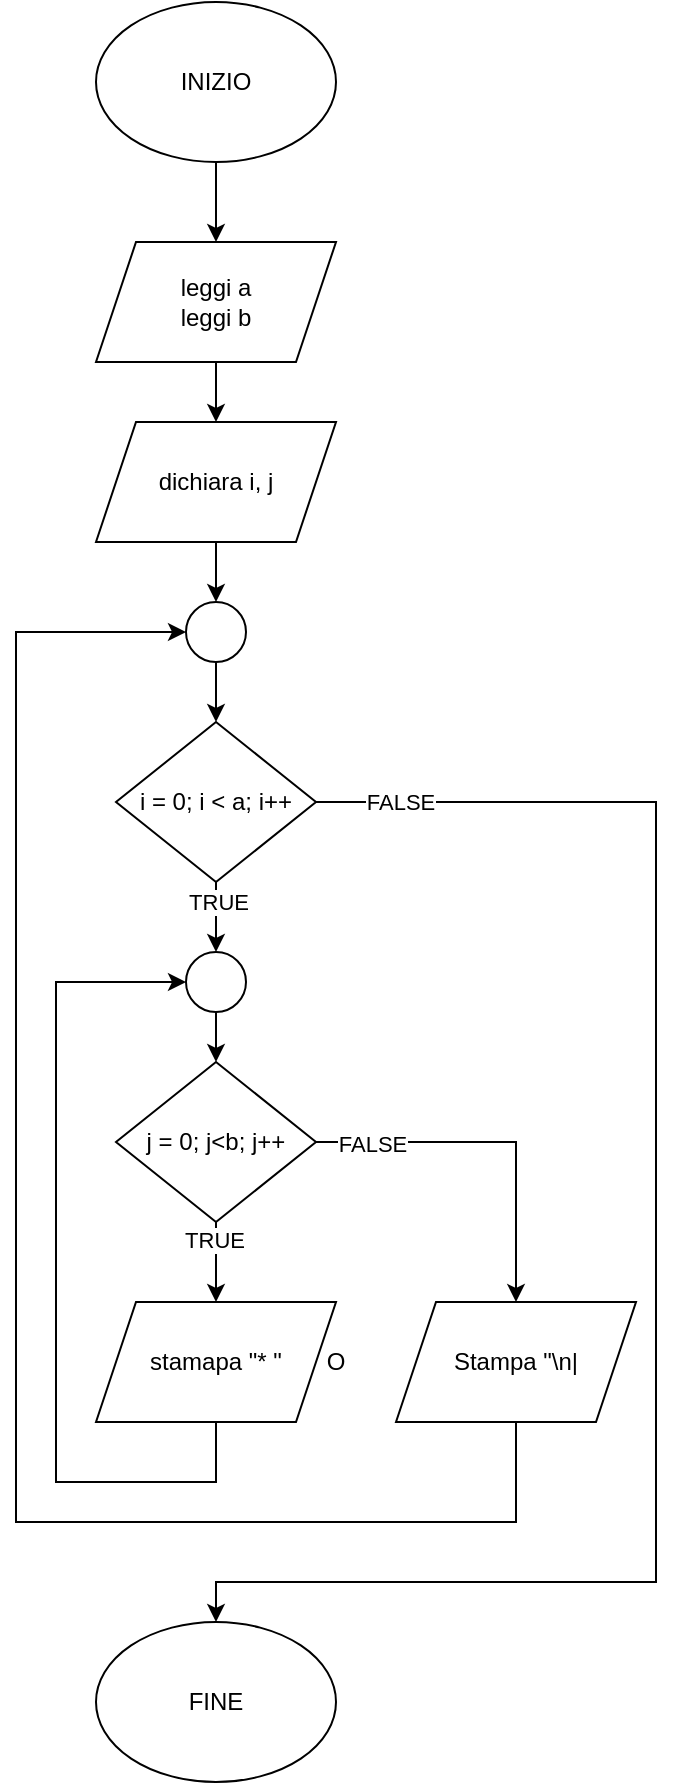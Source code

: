 <mxfile version="21.1.2" type="device">
  <diagram name="Pagina-1" id="PJWTsGCiYasOyCPQF7eu">
    <mxGraphModel dx="712" dy="835" grid="1" gridSize="10" guides="1" tooltips="1" connect="1" arrows="1" fold="1" page="1" pageScale="1" pageWidth="827" pageHeight="1169" math="0" shadow="0">
      <root>
        <mxCell id="0" />
        <mxCell id="1" parent="0" />
        <mxCell id="xtWe4X3t-OTksCVC2Hbk-1" value="INIZIO" style="ellipse;whiteSpace=wrap;html=1;" vertex="1" parent="1">
          <mxGeometry x="280" y="80" width="120" height="80" as="geometry" />
        </mxCell>
        <mxCell id="xtWe4X3t-OTksCVC2Hbk-3" value="" style="endArrow=classic;html=1;rounded=0;exitX=0.5;exitY=1;exitDx=0;exitDy=0;" edge="1" parent="1" source="xtWe4X3t-OTksCVC2Hbk-1" target="xtWe4X3t-OTksCVC2Hbk-4">
          <mxGeometry width="50" height="50" relative="1" as="geometry">
            <mxPoint x="340" y="450" as="sourcePoint" />
            <mxPoint x="340" y="220" as="targetPoint" />
          </mxGeometry>
        </mxCell>
        <mxCell id="xtWe4X3t-OTksCVC2Hbk-4" value="leggi a&lt;br&gt;leggi b" style="shape=parallelogram;perimeter=parallelogramPerimeter;whiteSpace=wrap;html=1;fixedSize=1;" vertex="1" parent="1">
          <mxGeometry x="280" y="200" width="120" height="60" as="geometry" />
        </mxCell>
        <mxCell id="xtWe4X3t-OTksCVC2Hbk-5" value="" style="endArrow=classic;html=1;rounded=0;exitX=0.5;exitY=1;exitDx=0;exitDy=0;entryX=0.5;entryY=0;entryDx=0;entryDy=0;" edge="1" parent="1" source="xtWe4X3t-OTksCVC2Hbk-4" target="xtWe4X3t-OTksCVC2Hbk-10">
          <mxGeometry width="50" height="50" relative="1" as="geometry">
            <mxPoint x="340" y="450" as="sourcePoint" />
            <mxPoint x="230" y="300" as="targetPoint" />
          </mxGeometry>
        </mxCell>
        <mxCell id="xtWe4X3t-OTksCVC2Hbk-6" value="" style="ellipse;whiteSpace=wrap;html=1;aspect=fixed;" vertex="1" parent="1">
          <mxGeometry x="325" y="380" width="30" height="30" as="geometry" />
        </mxCell>
        <mxCell id="xtWe4X3t-OTksCVC2Hbk-7" value="i = 0; i &amp;lt; a; i++" style="rhombus;whiteSpace=wrap;html=1;" vertex="1" parent="1">
          <mxGeometry x="290" y="440" width="100" height="80" as="geometry" />
        </mxCell>
        <mxCell id="xtWe4X3t-OTksCVC2Hbk-8" value="" style="endArrow=classic;html=1;rounded=0;exitX=0.5;exitY=1;exitDx=0;exitDy=0;entryX=0.5;entryY=0;entryDx=0;entryDy=0;" edge="1" parent="1" source="xtWe4X3t-OTksCVC2Hbk-10" target="xtWe4X3t-OTksCVC2Hbk-6">
          <mxGeometry width="50" height="50" relative="1" as="geometry">
            <mxPoint x="280" y="400" as="sourcePoint" />
            <mxPoint x="340" y="380" as="targetPoint" />
          </mxGeometry>
        </mxCell>
        <mxCell id="xtWe4X3t-OTksCVC2Hbk-10" value="dichiara i, j" style="shape=parallelogram;perimeter=parallelogramPerimeter;whiteSpace=wrap;html=1;fixedSize=1;" vertex="1" parent="1">
          <mxGeometry x="280" y="290" width="120" height="60" as="geometry" />
        </mxCell>
        <mxCell id="xtWe4X3t-OTksCVC2Hbk-11" value="" style="endArrow=classic;html=1;rounded=0;exitX=0.5;exitY=1;exitDx=0;exitDy=0;entryX=0.5;entryY=0;entryDx=0;entryDy=0;" edge="1" parent="1" source="xtWe4X3t-OTksCVC2Hbk-6" target="xtWe4X3t-OTksCVC2Hbk-7">
          <mxGeometry width="50" height="50" relative="1" as="geometry">
            <mxPoint x="340" y="450" as="sourcePoint" />
            <mxPoint x="390" y="400" as="targetPoint" />
          </mxGeometry>
        </mxCell>
        <mxCell id="xtWe4X3t-OTksCVC2Hbk-12" value="" style="endArrow=classic;html=1;rounded=0;exitX=0.5;exitY=1;exitDx=0;exitDy=0;" edge="1" parent="1" source="xtWe4X3t-OTksCVC2Hbk-7" target="xtWe4X3t-OTksCVC2Hbk-18">
          <mxGeometry width="50" height="50" relative="1" as="geometry">
            <mxPoint x="340" y="450" as="sourcePoint" />
            <mxPoint x="340" y="580" as="targetPoint" />
          </mxGeometry>
        </mxCell>
        <mxCell id="xtWe4X3t-OTksCVC2Hbk-13" value="TRUE" style="edgeLabel;html=1;align=center;verticalAlign=middle;resizable=0;points=[];" vertex="1" connectable="0" parent="xtWe4X3t-OTksCVC2Hbk-12">
          <mxGeometry x="-0.467" y="1" relative="1" as="geometry">
            <mxPoint as="offset" />
          </mxGeometry>
        </mxCell>
        <mxCell id="xtWe4X3t-OTksCVC2Hbk-16" value="j = 0; j&amp;lt;b; j++" style="rhombus;whiteSpace=wrap;html=1;" vertex="1" parent="1">
          <mxGeometry x="290" y="610" width="100" height="80" as="geometry" />
        </mxCell>
        <mxCell id="xtWe4X3t-OTksCVC2Hbk-17" value="stamapa &quot;* &quot;" style="shape=parallelogram;perimeter=parallelogramPerimeter;whiteSpace=wrap;html=1;fixedSize=1;" vertex="1" parent="1">
          <mxGeometry x="280" y="730" width="120" height="60" as="geometry" />
        </mxCell>
        <mxCell id="xtWe4X3t-OTksCVC2Hbk-18" value="" style="ellipse;whiteSpace=wrap;html=1;aspect=fixed;" vertex="1" parent="1">
          <mxGeometry x="325" y="555" width="30" height="30" as="geometry" />
        </mxCell>
        <mxCell id="xtWe4X3t-OTksCVC2Hbk-19" value="" style="endArrow=classic;html=1;rounded=0;exitX=0.5;exitY=1;exitDx=0;exitDy=0;entryX=0.5;entryY=0;entryDx=0;entryDy=0;" edge="1" parent="1" source="xtWe4X3t-OTksCVC2Hbk-18" target="xtWe4X3t-OTksCVC2Hbk-16">
          <mxGeometry width="50" height="50" relative="1" as="geometry">
            <mxPoint x="340" y="750" as="sourcePoint" />
            <mxPoint x="390" y="700" as="targetPoint" />
          </mxGeometry>
        </mxCell>
        <mxCell id="xtWe4X3t-OTksCVC2Hbk-20" value="" style="endArrow=classic;html=1;rounded=0;exitX=0.5;exitY=1;exitDx=0;exitDy=0;entryX=0.5;entryY=0;entryDx=0;entryDy=0;" edge="1" parent="1" source="xtWe4X3t-OTksCVC2Hbk-16" target="xtWe4X3t-OTksCVC2Hbk-17">
          <mxGeometry width="50" height="50" relative="1" as="geometry">
            <mxPoint x="340" y="750" as="sourcePoint" />
            <mxPoint x="340" y="730" as="targetPoint" />
          </mxGeometry>
        </mxCell>
        <mxCell id="xtWe4X3t-OTksCVC2Hbk-21" value="TRUE" style="edgeLabel;html=1;align=center;verticalAlign=middle;resizable=0;points=[];" vertex="1" connectable="0" parent="xtWe4X3t-OTksCVC2Hbk-20">
          <mxGeometry x="-0.578" y="-1" relative="1" as="geometry">
            <mxPoint as="offset" />
          </mxGeometry>
        </mxCell>
        <mxCell id="xtWe4X3t-OTksCVC2Hbk-22" value="O" style="text;html=1;strokeColor=none;fillColor=none;align=center;verticalAlign=middle;whiteSpace=wrap;rounded=0;" vertex="1" parent="1">
          <mxGeometry x="370" y="745" width="60" height="30" as="geometry" />
        </mxCell>
        <mxCell id="xtWe4X3t-OTksCVC2Hbk-23" value="" style="endArrow=classic;html=1;rounded=0;exitX=0.5;exitY=1;exitDx=0;exitDy=0;entryX=0;entryY=0.5;entryDx=0;entryDy=0;" edge="1" parent="1" source="xtWe4X3t-OTksCVC2Hbk-17" target="xtWe4X3t-OTksCVC2Hbk-18">
          <mxGeometry width="50" height="50" relative="1" as="geometry">
            <mxPoint x="340" y="750" as="sourcePoint" />
            <mxPoint x="260" y="560" as="targetPoint" />
            <Array as="points">
              <mxPoint x="340" y="820" />
              <mxPoint x="260" y="820" />
              <mxPoint x="260" y="570" />
            </Array>
          </mxGeometry>
        </mxCell>
        <mxCell id="xtWe4X3t-OTksCVC2Hbk-26" value="Stampa &quot;\n|" style="shape=parallelogram;perimeter=parallelogramPerimeter;whiteSpace=wrap;html=1;fixedSize=1;" vertex="1" parent="1">
          <mxGeometry x="430" y="730" width="120" height="60" as="geometry" />
        </mxCell>
        <mxCell id="xtWe4X3t-OTksCVC2Hbk-27" value="" style="endArrow=classic;html=1;rounded=0;exitX=1;exitY=0.5;exitDx=0;exitDy=0;entryX=0.5;entryY=0;entryDx=0;entryDy=0;" edge="1" parent="1" source="xtWe4X3t-OTksCVC2Hbk-16" target="xtWe4X3t-OTksCVC2Hbk-26">
          <mxGeometry width="50" height="50" relative="1" as="geometry">
            <mxPoint x="340" y="750" as="sourcePoint" />
            <mxPoint x="390" y="700" as="targetPoint" />
            <Array as="points">
              <mxPoint x="490" y="650" />
            </Array>
          </mxGeometry>
        </mxCell>
        <mxCell id="xtWe4X3t-OTksCVC2Hbk-28" value="FALSE" style="edgeLabel;html=1;align=center;verticalAlign=middle;resizable=0;points=[];" vertex="1" connectable="0" parent="xtWe4X3t-OTksCVC2Hbk-27">
          <mxGeometry x="-0.693" y="-1" relative="1" as="geometry">
            <mxPoint as="offset" />
          </mxGeometry>
        </mxCell>
        <mxCell id="xtWe4X3t-OTksCVC2Hbk-29" value="" style="endArrow=classic;html=1;rounded=0;exitX=0.5;exitY=1;exitDx=0;exitDy=0;entryX=0;entryY=0.5;entryDx=0;entryDy=0;" edge="1" parent="1" source="xtWe4X3t-OTksCVC2Hbk-26" target="xtWe4X3t-OTksCVC2Hbk-6">
          <mxGeometry width="50" height="50" relative="1" as="geometry">
            <mxPoint x="340" y="750" as="sourcePoint" />
            <mxPoint x="310" y="380" as="targetPoint" />
            <Array as="points">
              <mxPoint x="490" y="840" />
              <mxPoint x="240" y="840" />
              <mxPoint x="240" y="395" />
            </Array>
          </mxGeometry>
        </mxCell>
        <mxCell id="xtWe4X3t-OTksCVC2Hbk-32" value="FINE" style="ellipse;whiteSpace=wrap;html=1;" vertex="1" parent="1">
          <mxGeometry x="280" y="890" width="120" height="80" as="geometry" />
        </mxCell>
        <mxCell id="xtWe4X3t-OTksCVC2Hbk-33" value="" style="endArrow=classic;html=1;rounded=0;exitX=1;exitY=0.5;exitDx=0;exitDy=0;entryX=0.5;entryY=0;entryDx=0;entryDy=0;" edge="1" parent="1" source="xtWe4X3t-OTksCVC2Hbk-7" target="xtWe4X3t-OTksCVC2Hbk-32">
          <mxGeometry width="50" height="50" relative="1" as="geometry">
            <mxPoint x="340" y="750" as="sourcePoint" />
            <mxPoint x="390" y="700" as="targetPoint" />
            <Array as="points">
              <mxPoint x="560" y="480" />
              <mxPoint x="560" y="870" />
              <mxPoint x="340" y="870" />
            </Array>
          </mxGeometry>
        </mxCell>
        <mxCell id="xtWe4X3t-OTksCVC2Hbk-34" value="FALSE" style="edgeLabel;html=1;align=center;verticalAlign=middle;resizable=0;points=[];" vertex="1" connectable="0" parent="xtWe4X3t-OTksCVC2Hbk-33">
          <mxGeometry x="-0.895" relative="1" as="geometry">
            <mxPoint as="offset" />
          </mxGeometry>
        </mxCell>
      </root>
    </mxGraphModel>
  </diagram>
</mxfile>
